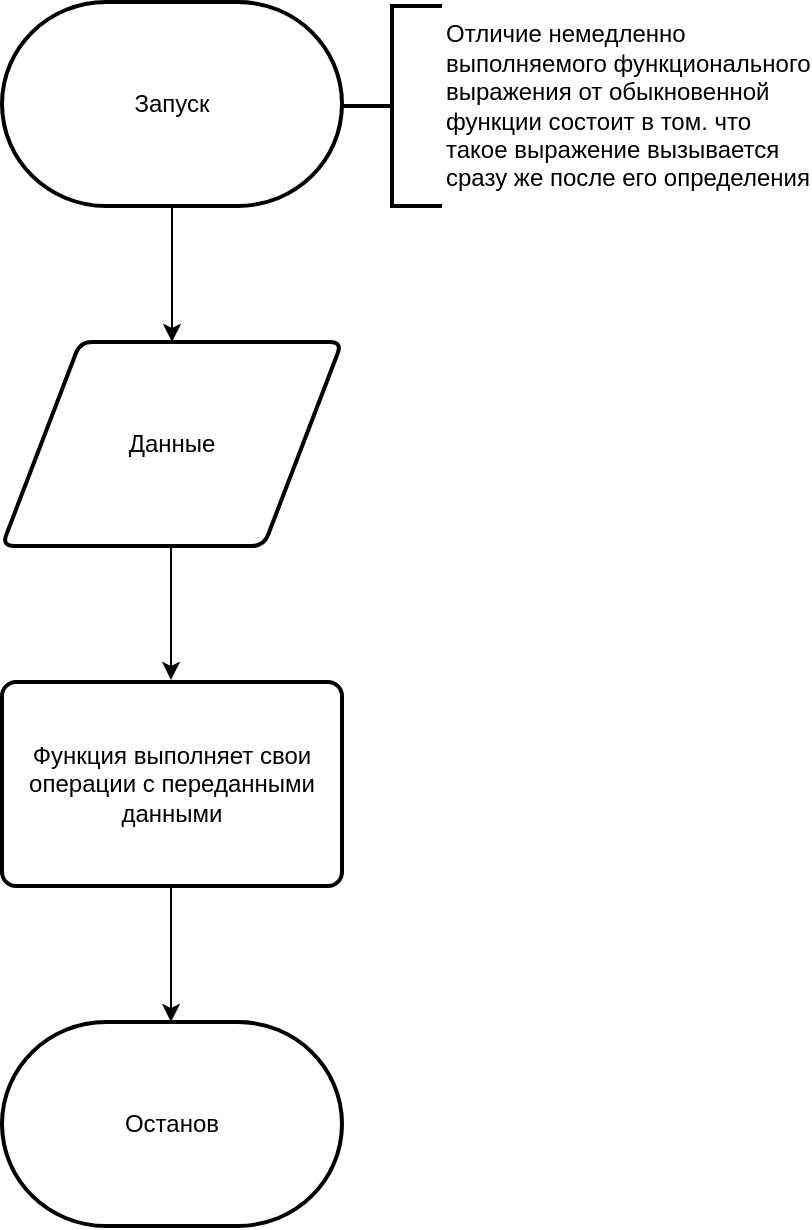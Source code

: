<mxfile>
    <diagram id="WH9oHksoD1uJccYumJbU" name="Страница 1">
        <mxGraphModel dx="788" dy="451" grid="1" gridSize="10" guides="1" tooltips="1" connect="1" arrows="1" fold="1" page="1" pageScale="1" pageWidth="850" pageHeight="1100" math="0" shadow="0">
            <root>
                <mxCell id="0"/>
                <mxCell id="1" parent="0"/>
                <mxCell id="3" value="Запуск" style="strokeWidth=2;html=1;shape=mxgraph.flowchart.terminator;whiteSpace=wrap;" parent="1" vertex="1">
                    <mxGeometry x="410" y="20" width="170" height="102" as="geometry"/>
                </mxCell>
                <mxCell id="5" value="Данные" style="shape=parallelogram;html=1;strokeWidth=2;perimeter=parallelogramPerimeter;whiteSpace=wrap;rounded=1;arcSize=12;size=0.23;" parent="1" vertex="1">
                    <mxGeometry x="410" y="190" width="170" height="102" as="geometry"/>
                </mxCell>
                <mxCell id="6" value="" style="endArrow=classic;html=1;exitX=0.5;exitY=1;exitDx=0;exitDy=0;exitPerimeter=0;entryX=0.5;entryY=0;entryDx=0;entryDy=0;" parent="1" source="3" target="5" edge="1">
                    <mxGeometry width="50" height="50" relative="1" as="geometry">
                        <mxPoint x="400" y="220" as="sourcePoint"/>
                        <mxPoint x="450" y="170" as="targetPoint"/>
                    </mxGeometry>
                </mxCell>
                <mxCell id="7" value="Останов" style="strokeWidth=2;html=1;shape=mxgraph.flowchart.terminator;whiteSpace=wrap;" parent="1" vertex="1">
                    <mxGeometry x="410" y="530" width="170" height="102" as="geometry"/>
                </mxCell>
                <mxCell id="9" value="" style="endArrow=classic;html=1;exitX=0.5;exitY=1;exitDx=0;exitDy=0;exitPerimeter=0;entryX=0.5;entryY=0;entryDx=0;entryDy=0;" parent="1" edge="1">
                    <mxGeometry width="50" height="50" relative="1" as="geometry">
                        <mxPoint x="494.5" y="291" as="sourcePoint"/>
                        <mxPoint x="494.5" y="359" as="targetPoint"/>
                    </mxGeometry>
                </mxCell>
                <mxCell id="10" value="Функция выполняет свои&lt;br&gt;операции с переданными&lt;br&gt;данными" style="rounded=1;whiteSpace=wrap;html=1;absoluteArcSize=1;arcSize=14;strokeWidth=2;" parent="1" vertex="1">
                    <mxGeometry x="410" y="360" width="170" height="102" as="geometry"/>
                </mxCell>
                <mxCell id="11" value="" style="endArrow=classic;html=1;exitX=0.5;exitY=1;exitDx=0;exitDy=0;exitPerimeter=0;entryX=0.5;entryY=0;entryDx=0;entryDy=0;" parent="1" edge="1">
                    <mxGeometry width="50" height="50" relative="1" as="geometry">
                        <mxPoint x="494.5" y="462" as="sourcePoint"/>
                        <mxPoint x="494.5" y="530" as="targetPoint"/>
                    </mxGeometry>
                </mxCell>
                <mxCell id="16" value="Отличие немедленно&lt;br&gt;выполняемого функционального&lt;br&gt;выражения от обыкновенной&lt;br&gt;функции состоит в том. что&lt;br&gt;такое выражение вызывается&lt;br&gt;сразу же после его определения" style="strokeWidth=2;html=1;shape=mxgraph.flowchart.annotation_2;align=left;labelPosition=right;pointerEvents=1;" vertex="1" parent="1">
                    <mxGeometry x="580" y="22" width="50" height="100" as="geometry"/>
                </mxCell>
            </root>
        </mxGraphModel>
    </diagram>
</mxfile>